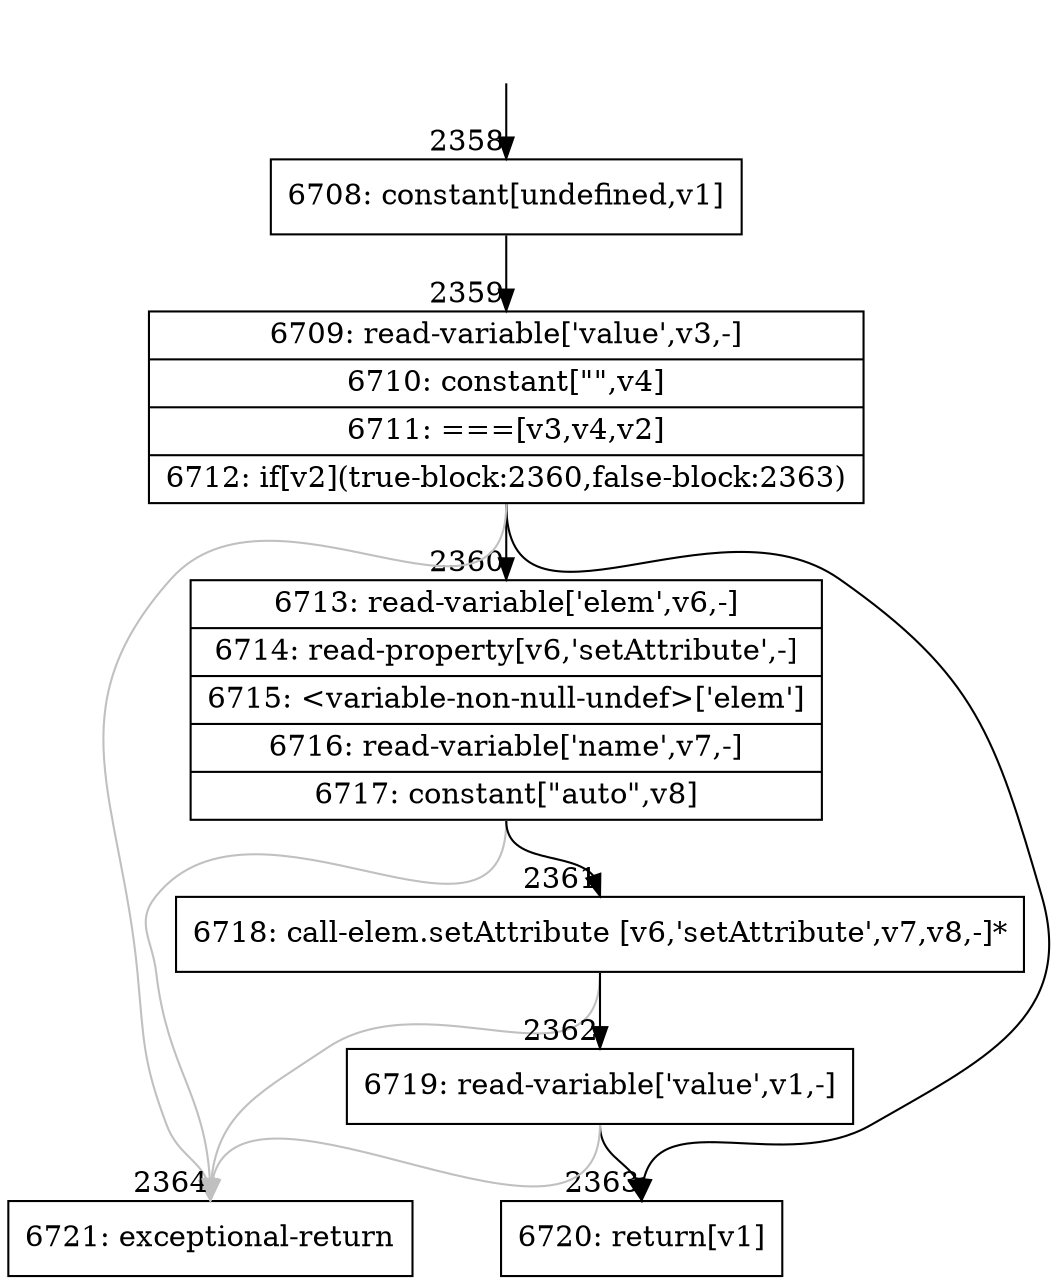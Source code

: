 digraph {
rankdir="TD"
BB_entry157[shape=none,label=""];
BB_entry157 -> BB2358 [tailport=s, headport=n, headlabel="    2358"]
BB2358 [shape=record label="{6708: constant[undefined,v1]}" ] 
BB2358 -> BB2359 [tailport=s, headport=n, headlabel="      2359"]
BB2359 [shape=record label="{6709: read-variable['value',v3,-]|6710: constant[\"\",v4]|6711: ===[v3,v4,v2]|6712: if[v2](true-block:2360,false-block:2363)}" ] 
BB2359 -> BB2360 [tailport=s, headport=n, headlabel="      2360"]
BB2359 -> BB2363 [tailport=s, headport=n, headlabel="      2363"]
BB2359 -> BB2364 [tailport=s, headport=n, color=gray, headlabel="      2364"]
BB2360 [shape=record label="{6713: read-variable['elem',v6,-]|6714: read-property[v6,'setAttribute',-]|6715: \<variable-non-null-undef\>['elem']|6716: read-variable['name',v7,-]|6717: constant[\"auto\",v8]}" ] 
BB2360 -> BB2361 [tailport=s, headport=n, headlabel="      2361"]
BB2360 -> BB2364 [tailport=s, headport=n, color=gray]
BB2361 [shape=record label="{6718: call-elem.setAttribute [v6,'setAttribute',v7,v8,-]*}" ] 
BB2361 -> BB2362 [tailport=s, headport=n, headlabel="      2362"]
BB2361 -> BB2364 [tailport=s, headport=n, color=gray]
BB2362 [shape=record label="{6719: read-variable['value',v1,-]}" ] 
BB2362 -> BB2363 [tailport=s, headport=n]
BB2362 -> BB2364 [tailport=s, headport=n, color=gray]
BB2363 [shape=record label="{6720: return[v1]}" ] 
BB2364 [shape=record label="{6721: exceptional-return}" ] 
}
